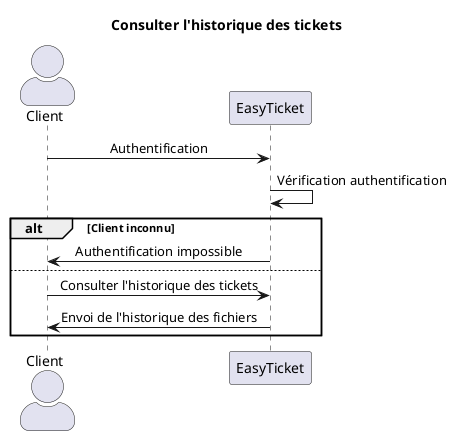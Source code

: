 @startuml

title Consulter l'historique des tickets
skinparam sequenceMessageAlign center
skinparam ActorStyle awesome

actor Client as c
participant EasyTicket as e

c -> e: Authentification
e -> e: Vérification authentification

alt Client inconnu
	e -> c: Authentification impossible
else
  c -> e: Consulter l'historique des tickets
  e -> c: Envoi de l'historique des fichiers
end

@enduml
